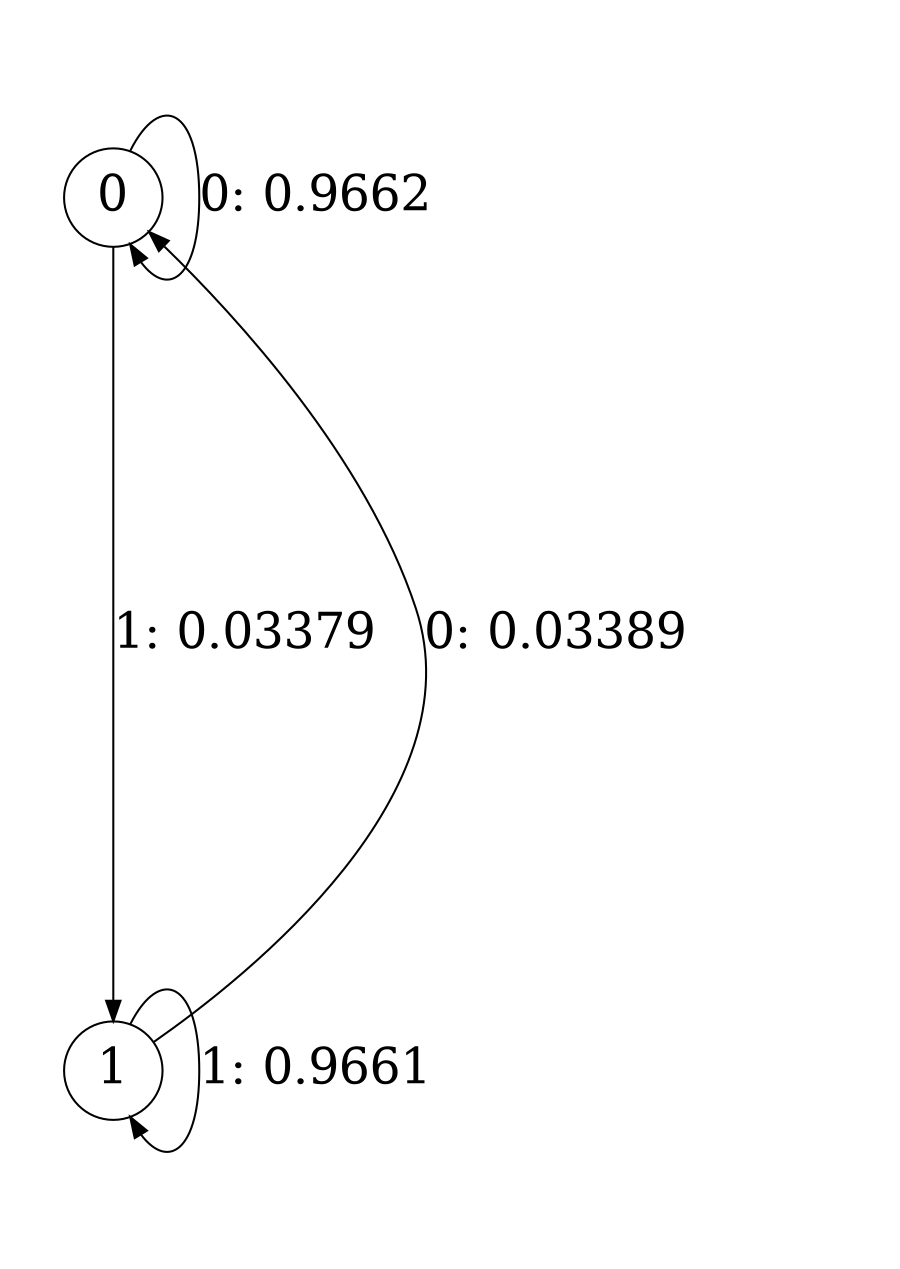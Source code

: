 digraph "ch2_face_grouped_ms_L5" {
size = "6,8.5";
ratio = "fill";
node [shape = circle];
node [fontsize = 24];
edge [fontsize = 24];
0 -> 0 [label = "0: 0.9662   "];
0 -> 1 [label = "1: 0.03379  "];
1 -> 0 [label = "0: 0.03389  "];
1 -> 1 [label = "1: 0.9661   "];
}